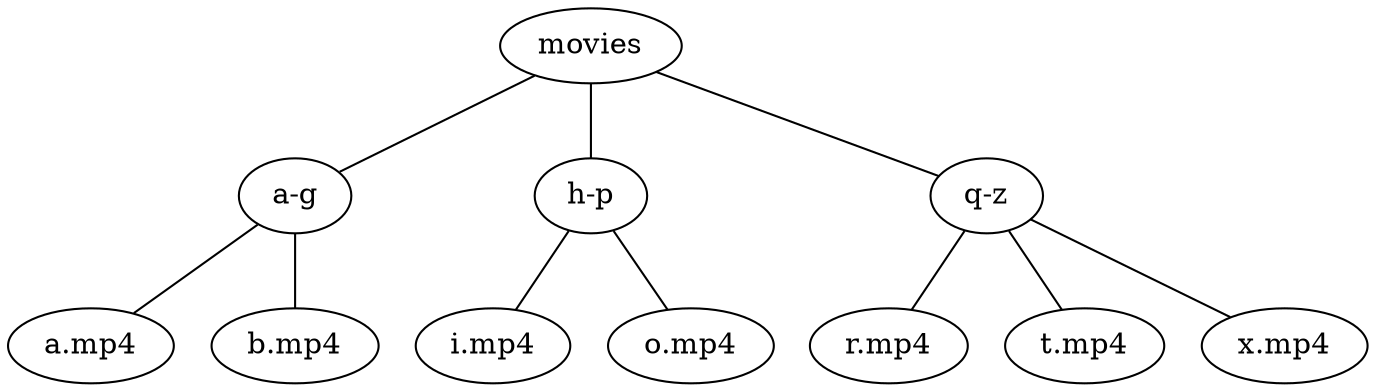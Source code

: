 graph G {
	dirag [label="a-g"];
	dirhp [label="h-p"];
	dirqz [label="q-z"];
	filea [label="a.mp4"];
	fileb [label="b.mp4"];
	filei [label="i.mp4"];
	fileo [label="o.mp4"];
	filer [label="r.mp4"];
	filet [label="t.mp4"];
	filex [label="x.mp4"];
	movies -- dirag;
	movies -- dirhp;
	movies -- dirqz;
	dirag -- filea;
	dirag -- fileb;
	dirhp -- filei;
	dirhp -- fileo;
	dirqz -- filer;
	dirqz -- filet;
	dirqz -- filex;
}

